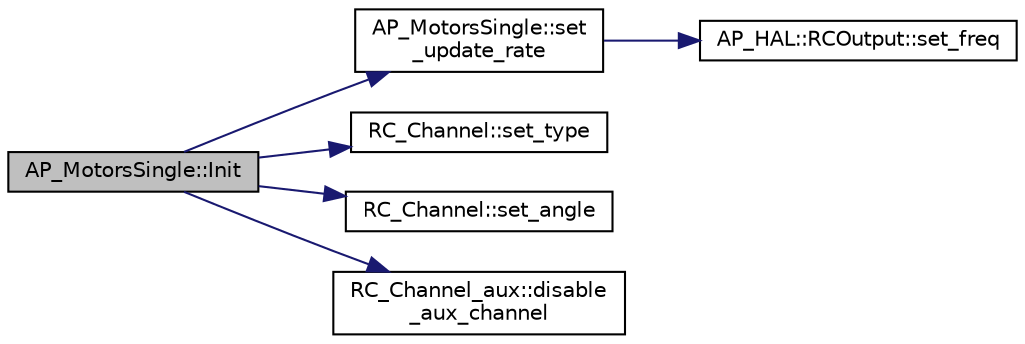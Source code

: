digraph "AP_MotorsSingle::Init"
{
 // INTERACTIVE_SVG=YES
  edge [fontname="Helvetica",fontsize="10",labelfontname="Helvetica",labelfontsize="10"];
  node [fontname="Helvetica",fontsize="10",shape=record];
  rankdir="LR";
  Node1 [label="AP_MotorsSingle::Init",height=0.2,width=0.4,color="black", fillcolor="grey75", style="filled", fontcolor="black"];
  Node1 -> Node2 [color="midnightblue",fontsize="10",style="solid",fontname="Helvetica"];
  Node2 [label="AP_MotorsSingle::set\l_update_rate",height=0.2,width=0.4,color="black", fillcolor="white", style="filled",URL="$classAP__MotorsSingle.html#adf3e4312d9570a1f244d08a9a839b116"];
  Node2 -> Node3 [color="midnightblue",fontsize="10",style="solid",fontname="Helvetica"];
  Node3 [label="AP_HAL::RCOutput::set_freq",height=0.2,width=0.4,color="black", fillcolor="white", style="filled",URL="$classAP__HAL_1_1RCOutput.html#ae7903398aa18e2472dd34081e626dcb7"];
  Node1 -> Node4 [color="midnightblue",fontsize="10",style="solid",fontname="Helvetica"];
  Node4 [label="RC_Channel::set_type",height=0.2,width=0.4,color="black", fillcolor="white", style="filled",URL="$classRC__Channel.html#a2cbeb0e5e4b289ad9eee7c04c2a200e6"];
  Node1 -> Node5 [color="midnightblue",fontsize="10",style="solid",fontname="Helvetica"];
  Node5 [label="RC_Channel::set_angle",height=0.2,width=0.4,color="black", fillcolor="white", style="filled",URL="$classRC__Channel.html#a68fd99b7a3bf4283c8b500b49f511821"];
  Node1 -> Node6 [color="midnightblue",fontsize="10",style="solid",fontname="Helvetica"];
  Node6 [label="RC_Channel_aux::disable\l_aux_channel",height=0.2,width=0.4,color="black", fillcolor="white", style="filled",URL="$classRC__Channel__aux.html#ae2d90edd68bfa74648a4ed8743b27b3e"];
}
